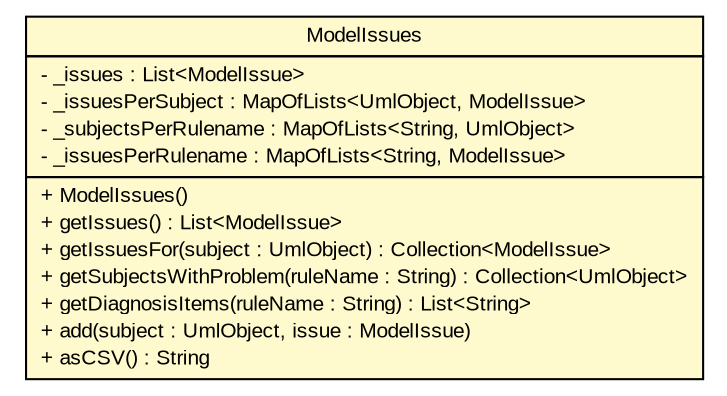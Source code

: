 #!/usr/local/bin/dot
#
# Class diagram 
# Generated by UMLGraph version R5_6_6-6-g3bdff0 (http://www.umlgraph.org/)
#

digraph G {
	edge [fontname="arial",fontsize=10,labelfontname="arial",labelfontsize=10];
	node [fontname="arial",fontsize=10,shape=plaintext];
	nodesep=0.25;
	ranksep=0.5;
	// org.tanjakostic.jcleancim.validation.ModelIssues
	c138035 [label=<<table title="org.tanjakostic.jcleancim.validation.ModelIssues" border="0" cellborder="1" cellspacing="0" cellpadding="2" port="p" bgcolor="lemonChiffon" href="./ModelIssues.html">
		<tr><td><table border="0" cellspacing="0" cellpadding="1">
<tr><td align="center" balign="center"> ModelIssues </td></tr>
		</table></td></tr>
		<tr><td><table border="0" cellspacing="0" cellpadding="1">
<tr><td align="left" balign="left"> - _issues : List&lt;ModelIssue&gt; </td></tr>
<tr><td align="left" balign="left"> - _issuesPerSubject : MapOfLists&lt;UmlObject, ModelIssue&gt; </td></tr>
<tr><td align="left" balign="left"> - _subjectsPerRulename : MapOfLists&lt;String, UmlObject&gt; </td></tr>
<tr><td align="left" balign="left"> - _issuesPerRulename : MapOfLists&lt;String, ModelIssue&gt; </td></tr>
		</table></td></tr>
		<tr><td><table border="0" cellspacing="0" cellpadding="1">
<tr><td align="left" balign="left"> + ModelIssues() </td></tr>
<tr><td align="left" balign="left"> + getIssues() : List&lt;ModelIssue&gt; </td></tr>
<tr><td align="left" balign="left"> + getIssuesFor(subject : UmlObject) : Collection&lt;ModelIssue&gt; </td></tr>
<tr><td align="left" balign="left"> + getSubjectsWithProblem(ruleName : String) : Collection&lt;UmlObject&gt; </td></tr>
<tr><td align="left" balign="left"> + getDiagnosisItems(ruleName : String) : List&lt;String&gt; </td></tr>
<tr><td align="left" balign="left"> + add(subject : UmlObject, issue : ModelIssue) </td></tr>
<tr><td align="left" balign="left"> + asCSV() : String </td></tr>
		</table></td></tr>
		</table>>, URL="./ModelIssues.html", fontname="arial", fontcolor="black", fontsize=10.0];
}

